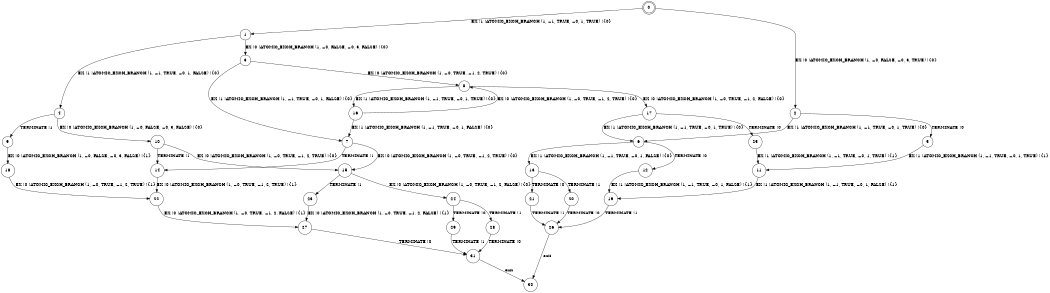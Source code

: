 digraph BCG {
size = "7, 10.5";
center = TRUE;
node [shape = circle];
0 [peripheries = 2];
0 -> 1 [label = "EX !1 !ATOMIC_EXCH_BRANCH (1, +1, TRUE, +0, 1, TRUE) !{0}"];
0 -> 2 [label = "EX !0 !ATOMIC_EXCH_BRANCH (1, +0, FALSE, +0, 3, TRUE) !{0}"];
1 -> 3 [label = "EX !0 !ATOMIC_EXCH_BRANCH (1, +0, FALSE, +0, 3, FALSE) !{0}"];
1 -> 4 [label = "EX !1 !ATOMIC_EXCH_BRANCH (1, +1, TRUE, +0, 1, FALSE) !{0}"];
2 -> 5 [label = "TERMINATE !0"];
2 -> 6 [label = "EX !1 !ATOMIC_EXCH_BRANCH (1, +1, TRUE, +0, 1, TRUE) !{0}"];
3 -> 7 [label = "EX !1 !ATOMIC_EXCH_BRANCH (1, +1, TRUE, +0, 1, FALSE) !{0}"];
3 -> 8 [label = "EX !0 !ATOMIC_EXCH_BRANCH (1, +0, TRUE, +1, 2, TRUE) !{0}"];
4 -> 9 [label = "TERMINATE !1"];
4 -> 10 [label = "EX !0 !ATOMIC_EXCH_BRANCH (1, +0, FALSE, +0, 3, FALSE) !{0}"];
5 -> 11 [label = "EX !1 !ATOMIC_EXCH_BRANCH (1, +1, TRUE, +0, 1, TRUE) !{1}"];
6 -> 12 [label = "TERMINATE !0"];
6 -> 13 [label = "EX !1 !ATOMIC_EXCH_BRANCH (1, +1, TRUE, +0, 1, FALSE) !{0}"];
7 -> 14 [label = "TERMINATE !1"];
7 -> 15 [label = "EX !0 !ATOMIC_EXCH_BRANCH (1, +0, TRUE, +1, 2, TRUE) !{0}"];
8 -> 16 [label = "EX !1 !ATOMIC_EXCH_BRANCH (1, +1, TRUE, +0, 1, TRUE) !{0}"];
8 -> 17 [label = "EX !0 !ATOMIC_EXCH_BRANCH (1, +0, TRUE, +1, 2, FALSE) !{0}"];
9 -> 18 [label = "EX !0 !ATOMIC_EXCH_BRANCH (1, +0, FALSE, +0, 3, FALSE) !{1}"];
10 -> 14 [label = "TERMINATE !1"];
10 -> 15 [label = "EX !0 !ATOMIC_EXCH_BRANCH (1, +0, TRUE, +1, 2, TRUE) !{0}"];
11 -> 19 [label = "EX !1 !ATOMIC_EXCH_BRANCH (1, +1, TRUE, +0, 1, FALSE) !{1}"];
12 -> 19 [label = "EX !1 !ATOMIC_EXCH_BRANCH (1, +1, TRUE, +0, 1, FALSE) !{1}"];
13 -> 20 [label = "TERMINATE !1"];
13 -> 21 [label = "TERMINATE !0"];
14 -> 22 [label = "EX !0 !ATOMIC_EXCH_BRANCH (1, +0, TRUE, +1, 2, TRUE) !{1}"];
15 -> 23 [label = "TERMINATE !1"];
15 -> 24 [label = "EX !0 !ATOMIC_EXCH_BRANCH (1, +0, TRUE, +1, 2, FALSE) !{0}"];
16 -> 7 [label = "EX !1 !ATOMIC_EXCH_BRANCH (1, +1, TRUE, +0, 1, FALSE) !{0}"];
16 -> 8 [label = "EX !0 !ATOMIC_EXCH_BRANCH (1, +0, TRUE, +1, 2, TRUE) !{0}"];
17 -> 25 [label = "TERMINATE !0"];
17 -> 6 [label = "EX !1 !ATOMIC_EXCH_BRANCH (1, +1, TRUE, +0, 1, TRUE) !{0}"];
18 -> 22 [label = "EX !0 !ATOMIC_EXCH_BRANCH (1, +0, TRUE, +1, 2, TRUE) !{1}"];
19 -> 26 [label = "TERMINATE !1"];
20 -> 26 [label = "TERMINATE !0"];
21 -> 26 [label = "TERMINATE !1"];
22 -> 27 [label = "EX !0 !ATOMIC_EXCH_BRANCH (1, +0, TRUE, +1, 2, FALSE) !{1}"];
23 -> 27 [label = "EX !0 !ATOMIC_EXCH_BRANCH (1, +0, TRUE, +1, 2, FALSE) !{1}"];
24 -> 28 [label = "TERMINATE !1"];
24 -> 29 [label = "TERMINATE !0"];
25 -> 11 [label = "EX !1 !ATOMIC_EXCH_BRANCH (1, +1, TRUE, +0, 1, TRUE) !{1}"];
26 -> 30 [label = "exit"];
27 -> 31 [label = "TERMINATE !0"];
28 -> 31 [label = "TERMINATE !0"];
29 -> 31 [label = "TERMINATE !1"];
31 -> 30 [label = "exit"];
}
